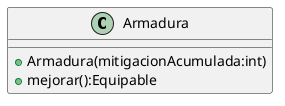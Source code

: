 @startuml
class Armadura {
    + Armadura(mitigacionAcumulada:int)
    + mejorar():Equipable
}
@enduml